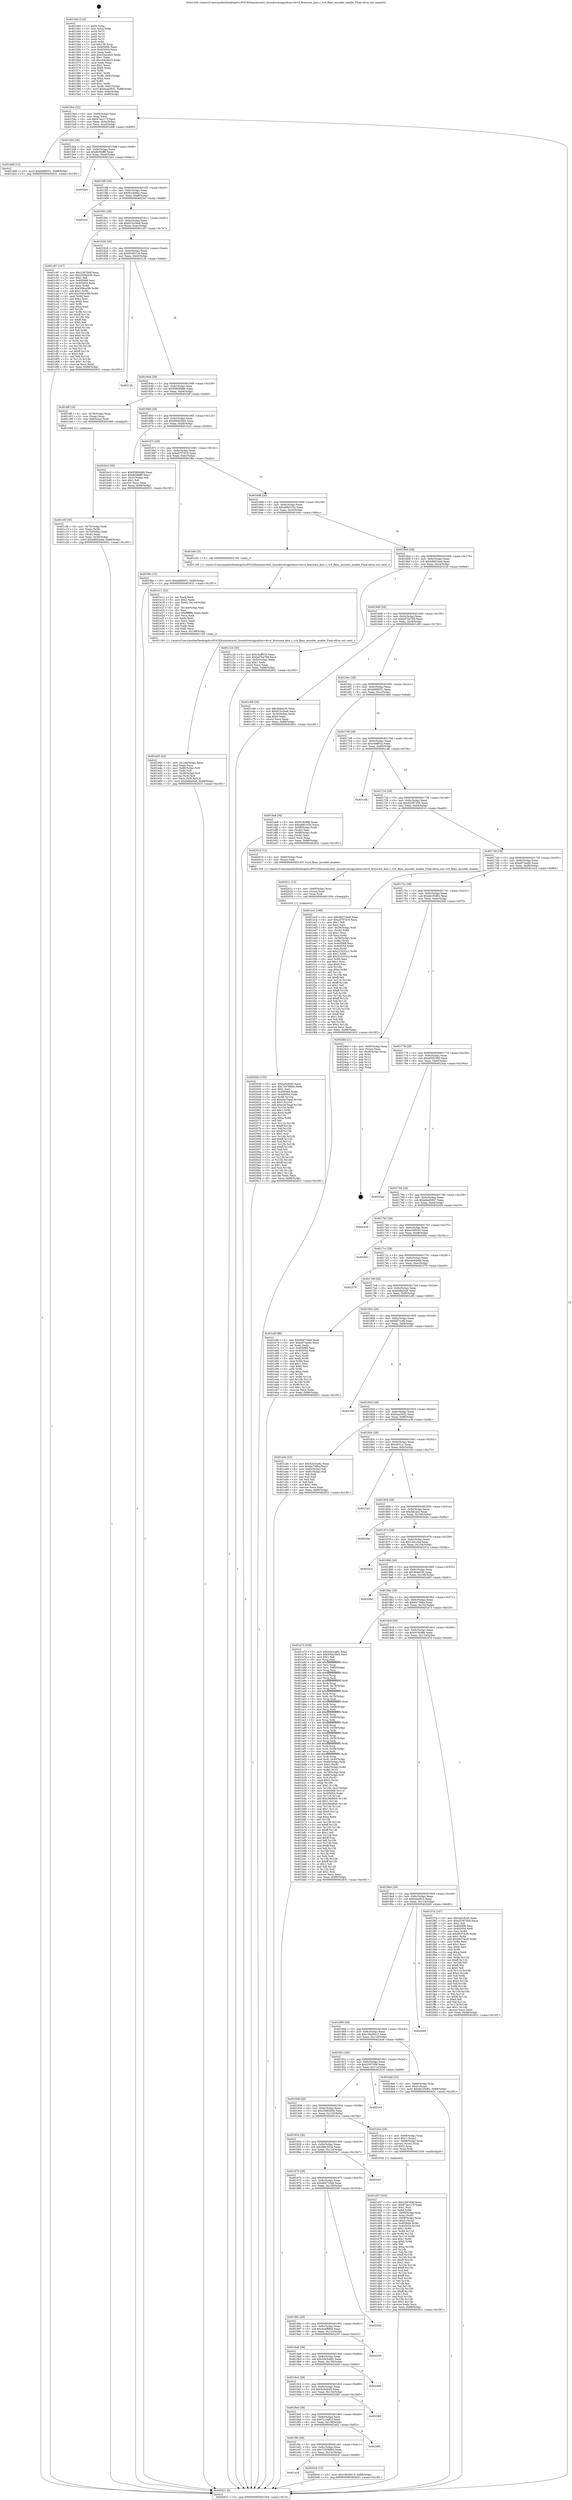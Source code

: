 digraph "0x401540" {
  label = "0x401540 (/mnt/c/Users/mathe/Desktop/tcc/POCII/binaries/extr_linuxdriversgpudrmvc4vc4_firmware_kms.c_vc4_fkms_encoder_enable_Final-ollvm.out::main(0))"
  labelloc = "t"
  node[shape=record]

  Entry [label="",width=0.3,height=0.3,shape=circle,fillcolor=black,style=filled]
  "0x4015b4" [label="{
     0x4015b4 [32]\l
     | [instrs]\l
     &nbsp;&nbsp;0x4015b4 \<+6\>: mov -0x88(%rbp),%eax\l
     &nbsp;&nbsp;0x4015ba \<+2\>: mov %eax,%ecx\l
     &nbsp;&nbsp;0x4015bc \<+6\>: sub $0x87aa117f,%ecx\l
     &nbsp;&nbsp;0x4015c2 \<+6\>: mov %eax,-0x9c(%rbp)\l
     &nbsp;&nbsp;0x4015c8 \<+6\>: mov %ecx,-0xa0(%rbp)\l
     &nbsp;&nbsp;0x4015ce \<+6\>: je 0000000000401dd9 \<main+0x899\>\l
  }"]
  "0x401dd9" [label="{
     0x401dd9 [15]\l
     | [instrs]\l
     &nbsp;&nbsp;0x401dd9 \<+10\>: movl $0xbfd9f201,-0x88(%rbp)\l
     &nbsp;&nbsp;0x401de3 \<+5\>: jmp 0000000000402631 \<main+0x10f1\>\l
  }"]
  "0x4015d4" [label="{
     0x4015d4 [28]\l
     | [instrs]\l
     &nbsp;&nbsp;0x4015d4 \<+5\>: jmp 00000000004015d9 \<main+0x99\>\l
     &nbsp;&nbsp;0x4015d9 \<+6\>: mov -0x9c(%rbp),%eax\l
     &nbsp;&nbsp;0x4015df \<+5\>: sub $0x8b5feff9,%eax\l
     &nbsp;&nbsp;0x4015e4 \<+6\>: mov %eax,-0xa4(%rbp)\l
     &nbsp;&nbsp;0x4015ea \<+6\>: je 0000000000401be1 \<main+0x6a1\>\l
  }"]
  Exit [label="",width=0.3,height=0.3,shape=circle,fillcolor=black,style=filled,peripheries=2]
  "0x401be1" [label="{
     0x401be1\l
  }", style=dashed]
  "0x4015f0" [label="{
     0x4015f0 [28]\l
     | [instrs]\l
     &nbsp;&nbsp;0x4015f0 \<+5\>: jmp 00000000004015f5 \<main+0xb5\>\l
     &nbsp;&nbsp;0x4015f5 \<+6\>: mov -0x9c(%rbp),%eax\l
     &nbsp;&nbsp;0x4015fb \<+5\>: sub $0x8cc3e6bc,%eax\l
     &nbsp;&nbsp;0x401600 \<+6\>: mov %eax,-0xa8(%rbp)\l
     &nbsp;&nbsp;0x401606 \<+6\>: je 00000000004023cf \<main+0xe8f\>\l
  }"]
  "0x401a18" [label="{
     0x401a18\l
  }", style=dashed]
  "0x4023cf" [label="{
     0x4023cf\l
  }", style=dashed]
  "0x40160c" [label="{
     0x40160c [28]\l
     | [instrs]\l
     &nbsp;&nbsp;0x40160c \<+5\>: jmp 0000000000401611 \<main+0xd1\>\l
     &nbsp;&nbsp;0x401611 \<+6\>: mov -0x9c(%rbp),%eax\l
     &nbsp;&nbsp;0x401617 \<+5\>: sub $0x915c54e6,%eax\l
     &nbsp;&nbsp;0x40161c \<+6\>: mov %eax,-0xac(%rbp)\l
     &nbsp;&nbsp;0x401622 \<+6\>: je 0000000000401c87 \<main+0x747\>\l
  }"]
  "0x4020c6" [label="{
     0x4020c6 [15]\l
     | [instrs]\l
     &nbsp;&nbsp;0x4020c6 \<+10\>: movl $0x19b28415,-0x88(%rbp)\l
     &nbsp;&nbsp;0x4020d0 \<+5\>: jmp 0000000000402631 \<main+0x10f1\>\l
  }"]
  "0x401c87" [label="{
     0x401c87 [147]\l
     | [instrs]\l
     &nbsp;&nbsp;0x401c87 \<+5\>: mov $0x23975f4f,%eax\l
     &nbsp;&nbsp;0x401c8c \<+5\>: mov $0x25992656,%ecx\l
     &nbsp;&nbsp;0x401c91 \<+2\>: mov $0x1,%dl\l
     &nbsp;&nbsp;0x401c93 \<+7\>: mov 0x405068,%esi\l
     &nbsp;&nbsp;0x401c9a \<+7\>: mov 0x405054,%edi\l
     &nbsp;&nbsp;0x401ca1 \<+3\>: mov %esi,%r8d\l
     &nbsp;&nbsp;0x401ca4 \<+7\>: sub $0x508ce3fb,%r8d\l
     &nbsp;&nbsp;0x401cab \<+4\>: sub $0x1,%r8d\l
     &nbsp;&nbsp;0x401caf \<+7\>: add $0x508ce3fb,%r8d\l
     &nbsp;&nbsp;0x401cb6 \<+4\>: imul %r8d,%esi\l
     &nbsp;&nbsp;0x401cba \<+3\>: and $0x1,%esi\l
     &nbsp;&nbsp;0x401cbd \<+3\>: cmp $0x0,%esi\l
     &nbsp;&nbsp;0x401cc0 \<+4\>: sete %r9b\l
     &nbsp;&nbsp;0x401cc4 \<+3\>: cmp $0xa,%edi\l
     &nbsp;&nbsp;0x401cc7 \<+4\>: setl %r10b\l
     &nbsp;&nbsp;0x401ccb \<+3\>: mov %r9b,%r11b\l
     &nbsp;&nbsp;0x401cce \<+4\>: xor $0xff,%r11b\l
     &nbsp;&nbsp;0x401cd2 \<+3\>: mov %r10b,%bl\l
     &nbsp;&nbsp;0x401cd5 \<+3\>: xor $0xff,%bl\l
     &nbsp;&nbsp;0x401cd8 \<+3\>: xor $0x0,%dl\l
     &nbsp;&nbsp;0x401cdb \<+3\>: mov %r11b,%r14b\l
     &nbsp;&nbsp;0x401cde \<+4\>: and $0x0,%r14b\l
     &nbsp;&nbsp;0x401ce2 \<+3\>: and %dl,%r9b\l
     &nbsp;&nbsp;0x401ce5 \<+3\>: mov %bl,%r15b\l
     &nbsp;&nbsp;0x401ce8 \<+4\>: and $0x0,%r15b\l
     &nbsp;&nbsp;0x401cec \<+3\>: and %dl,%r10b\l
     &nbsp;&nbsp;0x401cef \<+3\>: or %r9b,%r14b\l
     &nbsp;&nbsp;0x401cf2 \<+3\>: or %r10b,%r15b\l
     &nbsp;&nbsp;0x401cf5 \<+3\>: xor %r15b,%r14b\l
     &nbsp;&nbsp;0x401cf8 \<+3\>: or %bl,%r11b\l
     &nbsp;&nbsp;0x401cfb \<+4\>: xor $0xff,%r11b\l
     &nbsp;&nbsp;0x401cff \<+3\>: or $0x0,%dl\l
     &nbsp;&nbsp;0x401d02 \<+3\>: and %dl,%r11b\l
     &nbsp;&nbsp;0x401d05 \<+3\>: or %r11b,%r14b\l
     &nbsp;&nbsp;0x401d08 \<+4\>: test $0x1,%r14b\l
     &nbsp;&nbsp;0x401d0c \<+3\>: cmovne %ecx,%eax\l
     &nbsp;&nbsp;0x401d0f \<+6\>: mov %eax,-0x88(%rbp)\l
     &nbsp;&nbsp;0x401d15 \<+5\>: jmp 0000000000402631 \<main+0x10f1\>\l
  }"]
  "0x401628" [label="{
     0x401628 [28]\l
     | [instrs]\l
     &nbsp;&nbsp;0x401628 \<+5\>: jmp 000000000040162d \<main+0xed\>\l
     &nbsp;&nbsp;0x40162d \<+6\>: mov -0x9c(%rbp),%eax\l
     &nbsp;&nbsp;0x401633 \<+5\>: sub $0x933f57c6,%eax\l
     &nbsp;&nbsp;0x401638 \<+6\>: mov %eax,-0xb0(%rbp)\l
     &nbsp;&nbsp;0x40163e \<+6\>: je 000000000040212b \<main+0xbeb\>\l
  }"]
  "0x4019fc" [label="{
     0x4019fc [28]\l
     | [instrs]\l
     &nbsp;&nbsp;0x4019fc \<+5\>: jmp 0000000000401a01 \<main+0x4c1\>\l
     &nbsp;&nbsp;0x401a01 \<+6\>: mov -0x9c(%rbp),%eax\l
     &nbsp;&nbsp;0x401a07 \<+5\>: sub $0x72978664,%eax\l
     &nbsp;&nbsp;0x401a0c \<+6\>: mov %eax,-0x13c(%rbp)\l
     &nbsp;&nbsp;0x401a12 \<+6\>: je 00000000004020c6 \<main+0xb86\>\l
  }"]
  "0x40212b" [label="{
     0x40212b\l
  }", style=dashed]
  "0x401644" [label="{
     0x401644 [28]\l
     | [instrs]\l
     &nbsp;&nbsp;0x401644 \<+5\>: jmp 0000000000401649 \<main+0x109\>\l
     &nbsp;&nbsp;0x401649 \<+6\>: mov -0x9c(%rbp),%eax\l
     &nbsp;&nbsp;0x40164f \<+5\>: sub $0x95908486,%eax\l
     &nbsp;&nbsp;0x401654 \<+6\>: mov %eax,-0xb4(%rbp)\l
     &nbsp;&nbsp;0x40165a \<+6\>: je 0000000000401bff \<main+0x6bf\>\l
  }"]
  "0x402492" [label="{
     0x402492\l
  }", style=dashed]
  "0x401bff" [label="{
     0x401bff [16]\l
     | [instrs]\l
     &nbsp;&nbsp;0x401bff \<+4\>: mov -0x78(%rbp),%rax\l
     &nbsp;&nbsp;0x401c03 \<+3\>: mov (%rax),%rax\l
     &nbsp;&nbsp;0x401c06 \<+4\>: mov 0x8(%rax),%rdi\l
     &nbsp;&nbsp;0x401c0a \<+5\>: call 0000000000401060 \<atoi@plt\>\l
     | [calls]\l
     &nbsp;&nbsp;0x401060 \{1\} (unknown)\l
  }"]
  "0x401660" [label="{
     0x401660 [28]\l
     | [instrs]\l
     &nbsp;&nbsp;0x401660 \<+5\>: jmp 0000000000401665 \<main+0x125\>\l
     &nbsp;&nbsp;0x401665 \<+6\>: mov -0x9c(%rbp),%eax\l
     &nbsp;&nbsp;0x40166b \<+5\>: sub $0x95bb35e5,%eax\l
     &nbsp;&nbsp;0x401670 \<+6\>: mov %eax,-0xb8(%rbp)\l
     &nbsp;&nbsp;0x401676 \<+6\>: je 0000000000401bc3 \<main+0x683\>\l
  }"]
  "0x4019e0" [label="{
     0x4019e0 [28]\l
     | [instrs]\l
     &nbsp;&nbsp;0x4019e0 \<+5\>: jmp 00000000004019e5 \<main+0x4a5\>\l
     &nbsp;&nbsp;0x4019e5 \<+6\>: mov -0x9c(%rbp),%eax\l
     &nbsp;&nbsp;0x4019eb \<+5\>: sub $0x721ca81f,%eax\l
     &nbsp;&nbsp;0x4019f0 \<+6\>: mov %eax,-0x138(%rbp)\l
     &nbsp;&nbsp;0x4019f6 \<+6\>: je 0000000000402492 \<main+0xf52\>\l
  }"]
  "0x401bc3" [label="{
     0x401bc3 [30]\l
     | [instrs]\l
     &nbsp;&nbsp;0x401bc3 \<+5\>: mov $0x95908486,%eax\l
     &nbsp;&nbsp;0x401bc8 \<+5\>: mov $0x8b5feff9,%ecx\l
     &nbsp;&nbsp;0x401bcd \<+3\>: mov -0x31(%rbp),%dl\l
     &nbsp;&nbsp;0x401bd0 \<+3\>: test $0x1,%dl\l
     &nbsp;&nbsp;0x401bd3 \<+3\>: cmovne %ecx,%eax\l
     &nbsp;&nbsp;0x401bd6 \<+6\>: mov %eax,-0x88(%rbp)\l
     &nbsp;&nbsp;0x401bdc \<+5\>: jmp 0000000000402631 \<main+0x10f1\>\l
  }"]
  "0x40167c" [label="{
     0x40167c [28]\l
     | [instrs]\l
     &nbsp;&nbsp;0x40167c \<+5\>: jmp 0000000000401681 \<main+0x141\>\l
     &nbsp;&nbsp;0x401681 \<+6\>: mov -0x9c(%rbp),%eax\l
     &nbsp;&nbsp;0x401687 \<+5\>: sub $0xa57f7d19,%eax\l
     &nbsp;&nbsp;0x40168c \<+6\>: mov %eax,-0xbc(%rbp)\l
     &nbsp;&nbsp;0x401692 \<+6\>: je 0000000000401f6e \<main+0xa2e\>\l
  }"]
  "0x402580" [label="{
     0x402580\l
  }", style=dashed]
  "0x401f6e" [label="{
     0x401f6e [15]\l
     | [instrs]\l
     &nbsp;&nbsp;0x401f6e \<+10\>: movl $0xbfd9f201,-0x88(%rbp)\l
     &nbsp;&nbsp;0x401f78 \<+5\>: jmp 0000000000402631 \<main+0x10f1\>\l
  }"]
  "0x401698" [label="{
     0x401698 [28]\l
     | [instrs]\l
     &nbsp;&nbsp;0x401698 \<+5\>: jmp 000000000040169d \<main+0x15d\>\l
     &nbsp;&nbsp;0x40169d \<+6\>: mov -0x9c(%rbp),%eax\l
     &nbsp;&nbsp;0x4016a3 \<+5\>: sub $0xa880103c,%eax\l
     &nbsp;&nbsp;0x4016a8 \<+6\>: mov %eax,-0xc0(%rbp)\l
     &nbsp;&nbsp;0x4016ae \<+6\>: je 0000000000401e0c \<main+0x8cc\>\l
  }"]
  "0x4019c4" [label="{
     0x4019c4 [28]\l
     | [instrs]\l
     &nbsp;&nbsp;0x4019c4 \<+5\>: jmp 00000000004019c9 \<main+0x489\>\l
     &nbsp;&nbsp;0x4019c9 \<+6\>: mov -0x9c(%rbp),%eax\l
     &nbsp;&nbsp;0x4019cf \<+5\>: sub $0x5a5cfcd5,%eax\l
     &nbsp;&nbsp;0x4019d4 \<+6\>: mov %eax,-0x134(%rbp)\l
     &nbsp;&nbsp;0x4019da \<+6\>: je 0000000000402580 \<main+0x1040\>\l
  }"]
  "0x401e0c" [label="{
     0x401e0c [5]\l
     | [instrs]\l
     &nbsp;&nbsp;0x401e0c \<+5\>: call 0000000000401160 \<next_i\>\l
     | [calls]\l
     &nbsp;&nbsp;0x401160 \{1\} (/mnt/c/Users/mathe/Desktop/tcc/POCII/binaries/extr_linuxdriversgpudrmvc4vc4_firmware_kms.c_vc4_fkms_encoder_enable_Final-ollvm.out::next_i)\l
  }"]
  "0x4016b4" [label="{
     0x4016b4 [28]\l
     | [instrs]\l
     &nbsp;&nbsp;0x4016b4 \<+5\>: jmp 00000000004016b9 \<main+0x179\>\l
     &nbsp;&nbsp;0x4016b9 \<+6\>: mov -0x9c(%rbp),%eax\l
     &nbsp;&nbsp;0x4016bf \<+5\>: sub $0xb8602aed,%eax\l
     &nbsp;&nbsp;0x4016c4 \<+6\>: mov %eax,-0xc4(%rbp)\l
     &nbsp;&nbsp;0x4016ca \<+6\>: je 0000000000401c2d \<main+0x6ed\>\l
  }"]
  "0x4024d4" [label="{
     0x4024d4\l
  }", style=dashed]
  "0x401c2d" [label="{
     0x401c2d [30]\l
     | [instrs]\l
     &nbsp;&nbsp;0x401c2d \<+5\>: mov $0xc4eff91b,%eax\l
     &nbsp;&nbsp;0x401c32 \<+5\>: mov $0xbd7be788,%ecx\l
     &nbsp;&nbsp;0x401c37 \<+3\>: mov -0x30(%rbp),%edx\l
     &nbsp;&nbsp;0x401c3a \<+3\>: cmp $0x1,%edx\l
     &nbsp;&nbsp;0x401c3d \<+3\>: cmovl %ecx,%eax\l
     &nbsp;&nbsp;0x401c40 \<+6\>: mov %eax,-0x88(%rbp)\l
     &nbsp;&nbsp;0x401c46 \<+5\>: jmp 0000000000402631 \<main+0x10f1\>\l
  }"]
  "0x4016d0" [label="{
     0x4016d0 [28]\l
     | [instrs]\l
     &nbsp;&nbsp;0x4016d0 \<+5\>: jmp 00000000004016d5 \<main+0x195\>\l
     &nbsp;&nbsp;0x4016d5 \<+6\>: mov -0x9c(%rbp),%eax\l
     &nbsp;&nbsp;0x4016db \<+5\>: sub $0xbd7be788,%eax\l
     &nbsp;&nbsp;0x4016e0 \<+6\>: mov %eax,-0xc8(%rbp)\l
     &nbsp;&nbsp;0x4016e6 \<+6\>: je 0000000000401c69 \<main+0x729\>\l
  }"]
  "0x4019a8" [label="{
     0x4019a8 [28]\l
     | [instrs]\l
     &nbsp;&nbsp;0x4019a8 \<+5\>: jmp 00000000004019ad \<main+0x46d\>\l
     &nbsp;&nbsp;0x4019ad \<+6\>: mov -0x9c(%rbp),%eax\l
     &nbsp;&nbsp;0x4019b3 \<+5\>: sub $0x52b3ca82,%eax\l
     &nbsp;&nbsp;0x4019b8 \<+6\>: mov %eax,-0x130(%rbp)\l
     &nbsp;&nbsp;0x4019be \<+6\>: je 00000000004024d4 \<main+0xf94\>\l
  }"]
  "0x401c69" [label="{
     0x401c69 [30]\l
     | [instrs]\l
     &nbsp;&nbsp;0x401c69 \<+5\>: mov $0x3bde030,%eax\l
     &nbsp;&nbsp;0x401c6e \<+5\>: mov $0x915c54e6,%ecx\l
     &nbsp;&nbsp;0x401c73 \<+3\>: mov -0x30(%rbp),%edx\l
     &nbsp;&nbsp;0x401c76 \<+3\>: cmp $0x0,%edx\l
     &nbsp;&nbsp;0x401c79 \<+3\>: cmove %ecx,%eax\l
     &nbsp;&nbsp;0x401c7c \<+6\>: mov %eax,-0x88(%rbp)\l
     &nbsp;&nbsp;0x401c82 \<+5\>: jmp 0000000000402631 \<main+0x10f1\>\l
  }"]
  "0x4016ec" [label="{
     0x4016ec [28]\l
     | [instrs]\l
     &nbsp;&nbsp;0x4016ec \<+5\>: jmp 00000000004016f1 \<main+0x1b1\>\l
     &nbsp;&nbsp;0x4016f1 \<+6\>: mov -0x9c(%rbp),%eax\l
     &nbsp;&nbsp;0x4016f7 \<+5\>: sub $0xbfd9f201,%eax\l
     &nbsp;&nbsp;0x4016fc \<+6\>: mov %eax,-0xcc(%rbp)\l
     &nbsp;&nbsp;0x401702 \<+6\>: je 0000000000401de8 \<main+0x8a8\>\l
  }"]
  "0x402255" [label="{
     0x402255\l
  }", style=dashed]
  "0x401de8" [label="{
     0x401de8 [36]\l
     | [instrs]\l
     &nbsp;&nbsp;0x401de8 \<+5\>: mov $0x919c986,%eax\l
     &nbsp;&nbsp;0x401ded \<+5\>: mov $0xa880103c,%ecx\l
     &nbsp;&nbsp;0x401df2 \<+4\>: mov -0x58(%rbp),%rdx\l
     &nbsp;&nbsp;0x401df6 \<+2\>: mov (%rdx),%esi\l
     &nbsp;&nbsp;0x401df8 \<+4\>: mov -0x68(%rbp),%rdx\l
     &nbsp;&nbsp;0x401dfc \<+2\>: cmp (%rdx),%esi\l
     &nbsp;&nbsp;0x401dfe \<+3\>: cmovl %ecx,%eax\l
     &nbsp;&nbsp;0x401e01 \<+6\>: mov %eax,-0x88(%rbp)\l
     &nbsp;&nbsp;0x401e07 \<+5\>: jmp 0000000000402631 \<main+0x10f1\>\l
  }"]
  "0x401708" [label="{
     0x401708 [28]\l
     | [instrs]\l
     &nbsp;&nbsp;0x401708 \<+5\>: jmp 000000000040170d \<main+0x1cd\>\l
     &nbsp;&nbsp;0x40170d \<+6\>: mov -0x9c(%rbp),%eax\l
     &nbsp;&nbsp;0x401713 \<+5\>: sub $0xc4eff91b,%eax\l
     &nbsp;&nbsp;0x401718 \<+6\>: mov %eax,-0xd0(%rbp)\l
     &nbsp;&nbsp;0x40171e \<+6\>: je 0000000000401c4b \<main+0x70b\>\l
  }"]
  "0x40198c" [label="{
     0x40198c [28]\l
     | [instrs]\l
     &nbsp;&nbsp;0x40198c \<+5\>: jmp 0000000000401991 \<main+0x451\>\l
     &nbsp;&nbsp;0x401991 \<+6\>: mov -0x9c(%rbp),%eax\l
     &nbsp;&nbsp;0x401997 \<+5\>: sub $0x4cef89a0,%eax\l
     &nbsp;&nbsp;0x40199c \<+6\>: mov %eax,-0x12c(%rbp)\l
     &nbsp;&nbsp;0x4019a2 \<+6\>: je 0000000000402255 \<main+0xd15\>\l
  }"]
  "0x401c4b" [label="{
     0x401c4b\l
  }", style=dashed]
  "0x401724" [label="{
     0x401724 [28]\l
     | [instrs]\l
     &nbsp;&nbsp;0x401724 \<+5\>: jmp 0000000000401729 \<main+0x1e9\>\l
     &nbsp;&nbsp;0x401729 \<+6\>: mov -0x9c(%rbp),%eax\l
     &nbsp;&nbsp;0x40172f \<+5\>: sub $0xd2387300,%eax\l
     &nbsp;&nbsp;0x401734 \<+6\>: mov %eax,-0xd4(%rbp)\l
     &nbsp;&nbsp;0x40173a \<+6\>: je 0000000000402010 \<main+0xad0\>\l
  }"]
  "0x402556" [label="{
     0x402556\l
  }", style=dashed]
  "0x402010" [label="{
     0x402010 [12]\l
     | [instrs]\l
     &nbsp;&nbsp;0x402010 \<+4\>: mov -0x60(%rbp),%rax\l
     &nbsp;&nbsp;0x402014 \<+3\>: mov (%rax),%rdi\l
     &nbsp;&nbsp;0x402017 \<+5\>: call 00000000004013c0 \<vc4_fkms_encoder_enable\>\l
     | [calls]\l
     &nbsp;&nbsp;0x4013c0 \{1\} (/mnt/c/Users/mathe/Desktop/tcc/POCII/binaries/extr_linuxdriversgpudrmvc4vc4_firmware_kms.c_vc4_fkms_encoder_enable_Final-ollvm.out::vc4_fkms_encoder_enable)\l
  }"]
  "0x401740" [label="{
     0x401740 [28]\l
     | [instrs]\l
     &nbsp;&nbsp;0x401740 \<+5\>: jmp 0000000000401745 \<main+0x205\>\l
     &nbsp;&nbsp;0x401745 \<+6\>: mov -0x9c(%rbp),%eax\l
     &nbsp;&nbsp;0x40174b \<+5\>: sub $0xd974a4fc,%eax\l
     &nbsp;&nbsp;0x401750 \<+6\>: mov %eax,-0xd8(%rbp)\l
     &nbsp;&nbsp;0x401756 \<+6\>: je 0000000000401ec5 \<main+0x985\>\l
  }"]
  "0x401970" [label="{
     0x401970 [28]\l
     | [instrs]\l
     &nbsp;&nbsp;0x401970 \<+5\>: jmp 0000000000401975 \<main+0x435\>\l
     &nbsp;&nbsp;0x401975 \<+6\>: mov -0x9c(%rbp),%eax\l
     &nbsp;&nbsp;0x40197b \<+5\>: sub $0x46d718a9,%eax\l
     &nbsp;&nbsp;0x401980 \<+6\>: mov %eax,-0x128(%rbp)\l
     &nbsp;&nbsp;0x401986 \<+6\>: je 0000000000402556 \<main+0x1016\>\l
  }"]
  "0x401ec5" [label="{
     0x401ec5 [169]\l
     | [instrs]\l
     &nbsp;&nbsp;0x401ec5 \<+5\>: mov $0x46d718a9,%eax\l
     &nbsp;&nbsp;0x401eca \<+5\>: mov $0xa57f7d19,%ecx\l
     &nbsp;&nbsp;0x401ecf \<+2\>: mov $0x1,%dl\l
     &nbsp;&nbsp;0x401ed1 \<+2\>: xor %esi,%esi\l
     &nbsp;&nbsp;0x401ed3 \<+4\>: mov -0x58(%rbp),%rdi\l
     &nbsp;&nbsp;0x401ed7 \<+3\>: mov (%rdi),%r8d\l
     &nbsp;&nbsp;0x401eda \<+3\>: sub $0x1,%esi\l
     &nbsp;&nbsp;0x401edd \<+3\>: sub %esi,%r8d\l
     &nbsp;&nbsp;0x401ee0 \<+4\>: mov -0x58(%rbp),%rdi\l
     &nbsp;&nbsp;0x401ee4 \<+3\>: mov %r8d,(%rdi)\l
     &nbsp;&nbsp;0x401ee7 \<+7\>: mov 0x405068,%esi\l
     &nbsp;&nbsp;0x401eee \<+8\>: mov 0x405054,%r8d\l
     &nbsp;&nbsp;0x401ef6 \<+3\>: mov %esi,%r9d\l
     &nbsp;&nbsp;0x401ef9 \<+7\>: sub $0x223252c2,%r9d\l
     &nbsp;&nbsp;0x401f00 \<+4\>: sub $0x1,%r9d\l
     &nbsp;&nbsp;0x401f04 \<+7\>: add $0x223252c2,%r9d\l
     &nbsp;&nbsp;0x401f0b \<+4\>: imul %r9d,%esi\l
     &nbsp;&nbsp;0x401f0f \<+3\>: and $0x1,%esi\l
     &nbsp;&nbsp;0x401f12 \<+3\>: cmp $0x0,%esi\l
     &nbsp;&nbsp;0x401f15 \<+4\>: sete %r10b\l
     &nbsp;&nbsp;0x401f19 \<+4\>: cmp $0xa,%r8d\l
     &nbsp;&nbsp;0x401f1d \<+4\>: setl %r11b\l
     &nbsp;&nbsp;0x401f21 \<+3\>: mov %r10b,%bl\l
     &nbsp;&nbsp;0x401f24 \<+3\>: xor $0xff,%bl\l
     &nbsp;&nbsp;0x401f27 \<+3\>: mov %r11b,%r14b\l
     &nbsp;&nbsp;0x401f2a \<+4\>: xor $0xff,%r14b\l
     &nbsp;&nbsp;0x401f2e \<+3\>: xor $0x1,%dl\l
     &nbsp;&nbsp;0x401f31 \<+3\>: mov %bl,%r15b\l
     &nbsp;&nbsp;0x401f34 \<+4\>: and $0xff,%r15b\l
     &nbsp;&nbsp;0x401f38 \<+3\>: and %dl,%r10b\l
     &nbsp;&nbsp;0x401f3b \<+3\>: mov %r14b,%r12b\l
     &nbsp;&nbsp;0x401f3e \<+4\>: and $0xff,%r12b\l
     &nbsp;&nbsp;0x401f42 \<+3\>: and %dl,%r11b\l
     &nbsp;&nbsp;0x401f45 \<+3\>: or %r10b,%r15b\l
     &nbsp;&nbsp;0x401f48 \<+3\>: or %r11b,%r12b\l
     &nbsp;&nbsp;0x401f4b \<+3\>: xor %r12b,%r15b\l
     &nbsp;&nbsp;0x401f4e \<+3\>: or %r14b,%bl\l
     &nbsp;&nbsp;0x401f51 \<+3\>: xor $0xff,%bl\l
     &nbsp;&nbsp;0x401f54 \<+3\>: or $0x1,%dl\l
     &nbsp;&nbsp;0x401f57 \<+2\>: and %dl,%bl\l
     &nbsp;&nbsp;0x401f59 \<+3\>: or %bl,%r15b\l
     &nbsp;&nbsp;0x401f5c \<+4\>: test $0x1,%r15b\l
     &nbsp;&nbsp;0x401f60 \<+3\>: cmovne %ecx,%eax\l
     &nbsp;&nbsp;0x401f63 \<+6\>: mov %eax,-0x88(%rbp)\l
     &nbsp;&nbsp;0x401f69 \<+5\>: jmp 0000000000402631 \<main+0x10f1\>\l
  }"]
  "0x40175c" [label="{
     0x40175c [28]\l
     | [instrs]\l
     &nbsp;&nbsp;0x40175c \<+5\>: jmp 0000000000401761 \<main+0x221\>\l
     &nbsp;&nbsp;0x401761 \<+6\>: mov -0x9c(%rbp),%eax\l
     &nbsp;&nbsp;0x401767 \<+5\>: sub $0xde1f3d82,%eax\l
     &nbsp;&nbsp;0x40176c \<+6\>: mov %eax,-0xdc(%rbp)\l
     &nbsp;&nbsp;0x401772 \<+6\>: je 00000000004024bf \<main+0xf7f\>\l
  }"]
  "0x4025e7" [label="{
     0x4025e7\l
  }", style=dashed]
  "0x4024bf" [label="{
     0x4024bf [21]\l
     | [instrs]\l
     &nbsp;&nbsp;0x4024bf \<+4\>: mov -0x80(%rbp),%rax\l
     &nbsp;&nbsp;0x4024c3 \<+2\>: mov (%rax),%eax\l
     &nbsp;&nbsp;0x4024c5 \<+4\>: lea -0x28(%rbp),%rsp\l
     &nbsp;&nbsp;0x4024c9 \<+1\>: pop %rbx\l
     &nbsp;&nbsp;0x4024ca \<+2\>: pop %r12\l
     &nbsp;&nbsp;0x4024cc \<+2\>: pop %r13\l
     &nbsp;&nbsp;0x4024ce \<+2\>: pop %r14\l
     &nbsp;&nbsp;0x4024d0 \<+2\>: pop %r15\l
     &nbsp;&nbsp;0x4024d2 \<+1\>: pop %rbp\l
     &nbsp;&nbsp;0x4024d3 \<+1\>: ret\l
  }"]
  "0x401778" [label="{
     0x401778 [28]\l
     | [instrs]\l
     &nbsp;&nbsp;0x401778 \<+5\>: jmp 000000000040177d \<main+0x23d\>\l
     &nbsp;&nbsp;0x40177d \<+6\>: mov -0x9c(%rbp),%eax\l
     &nbsp;&nbsp;0x401783 \<+5\>: sub $0xe65f1596,%eax\l
     &nbsp;&nbsp;0x401788 \<+6\>: mov %eax,-0xe0(%rbp)\l
     &nbsp;&nbsp;0x40178e \<+6\>: je 00000000004025aa \<main+0x106a\>\l
  }"]
  "0x40202b" [label="{
     0x40202b [155]\l
     | [instrs]\l
     &nbsp;&nbsp;0x40202b \<+5\>: mov $0x5a5cfcd5,%ecx\l
     &nbsp;&nbsp;0x402030 \<+5\>: mov $0x72978664,%edx\l
     &nbsp;&nbsp;0x402035 \<+3\>: mov $0x1,%sil\l
     &nbsp;&nbsp;0x402038 \<+8\>: mov 0x405068,%r8d\l
     &nbsp;&nbsp;0x402040 \<+8\>: mov 0x405054,%r9d\l
     &nbsp;&nbsp;0x402048 \<+3\>: mov %r8d,%r10d\l
     &nbsp;&nbsp;0x40204b \<+7\>: sub $0xa3e7baaf,%r10d\l
     &nbsp;&nbsp;0x402052 \<+4\>: sub $0x1,%r10d\l
     &nbsp;&nbsp;0x402056 \<+7\>: add $0xa3e7baaf,%r10d\l
     &nbsp;&nbsp;0x40205d \<+4\>: imul %r10d,%r8d\l
     &nbsp;&nbsp;0x402061 \<+4\>: and $0x1,%r8d\l
     &nbsp;&nbsp;0x402065 \<+4\>: cmp $0x0,%r8d\l
     &nbsp;&nbsp;0x402069 \<+4\>: sete %r11b\l
     &nbsp;&nbsp;0x40206d \<+4\>: cmp $0xa,%r9d\l
     &nbsp;&nbsp;0x402071 \<+3\>: setl %bl\l
     &nbsp;&nbsp;0x402074 \<+3\>: mov %r11b,%r14b\l
     &nbsp;&nbsp;0x402077 \<+4\>: xor $0xff,%r14b\l
     &nbsp;&nbsp;0x40207b \<+3\>: mov %bl,%r15b\l
     &nbsp;&nbsp;0x40207e \<+4\>: xor $0xff,%r15b\l
     &nbsp;&nbsp;0x402082 \<+4\>: xor $0x1,%sil\l
     &nbsp;&nbsp;0x402086 \<+3\>: mov %r14b,%r12b\l
     &nbsp;&nbsp;0x402089 \<+4\>: and $0xff,%r12b\l
     &nbsp;&nbsp;0x40208d \<+3\>: and %sil,%r11b\l
     &nbsp;&nbsp;0x402090 \<+3\>: mov %r15b,%r13b\l
     &nbsp;&nbsp;0x402093 \<+4\>: and $0xff,%r13b\l
     &nbsp;&nbsp;0x402097 \<+3\>: and %sil,%bl\l
     &nbsp;&nbsp;0x40209a \<+3\>: or %r11b,%r12b\l
     &nbsp;&nbsp;0x40209d \<+3\>: or %bl,%r13b\l
     &nbsp;&nbsp;0x4020a0 \<+3\>: xor %r13b,%r12b\l
     &nbsp;&nbsp;0x4020a3 \<+3\>: or %r15b,%r14b\l
     &nbsp;&nbsp;0x4020a6 \<+4\>: xor $0xff,%r14b\l
     &nbsp;&nbsp;0x4020aa \<+4\>: or $0x1,%sil\l
     &nbsp;&nbsp;0x4020ae \<+3\>: and %sil,%r14b\l
     &nbsp;&nbsp;0x4020b1 \<+3\>: or %r14b,%r12b\l
     &nbsp;&nbsp;0x4020b4 \<+4\>: test $0x1,%r12b\l
     &nbsp;&nbsp;0x4020b8 \<+3\>: cmovne %edx,%ecx\l
     &nbsp;&nbsp;0x4020bb \<+6\>: mov %ecx,-0x88(%rbp)\l
     &nbsp;&nbsp;0x4020c1 \<+5\>: jmp 0000000000402631 \<main+0x10f1\>\l
  }"]
  "0x4025aa" [label="{
     0x4025aa\l
  }", style=dashed]
  "0x401794" [label="{
     0x401794 [28]\l
     | [instrs]\l
     &nbsp;&nbsp;0x401794 \<+5\>: jmp 0000000000401799 \<main+0x259\>\l
     &nbsp;&nbsp;0x401799 \<+6\>: mov -0x9c(%rbp),%eax\l
     &nbsp;&nbsp;0x40179f \<+5\>: sub $0xe6ad5847,%eax\l
     &nbsp;&nbsp;0x4017a4 \<+6\>: mov %eax,-0xe4(%rbp)\l
     &nbsp;&nbsp;0x4017aa \<+6\>: je 0000000000402459 \<main+0xf19\>\l
  }"]
  "0x40201c" [label="{
     0x40201c [15]\l
     | [instrs]\l
     &nbsp;&nbsp;0x40201c \<+4\>: mov -0x60(%rbp),%rax\l
     &nbsp;&nbsp;0x402020 \<+3\>: mov (%rax),%rax\l
     &nbsp;&nbsp;0x402023 \<+3\>: mov %rax,%rdi\l
     &nbsp;&nbsp;0x402026 \<+5\>: call 0000000000401030 \<free@plt\>\l
     | [calls]\l
     &nbsp;&nbsp;0x401030 \{1\} (unknown)\l
  }"]
  "0x402459" [label="{
     0x402459\l
  }", style=dashed]
  "0x4017b0" [label="{
     0x4017b0 [28]\l
     | [instrs]\l
     &nbsp;&nbsp;0x4017b0 \<+5\>: jmp 00000000004017b5 \<main+0x275\>\l
     &nbsp;&nbsp;0x4017b5 \<+6\>: mov -0x9c(%rbp),%eax\l
     &nbsp;&nbsp;0x4017bb \<+5\>: sub $0xec56f055,%eax\l
     &nbsp;&nbsp;0x4017c0 \<+6\>: mov %eax,-0xe8(%rbp)\l
     &nbsp;&nbsp;0x4017c6 \<+6\>: je 000000000040260c \<main+0x10cc\>\l
  }"]
  "0x401e45" [label="{
     0x401e45 [42]\l
     | [instrs]\l
     &nbsp;&nbsp;0x401e45 \<+6\>: mov -0x148(%rbp),%ecx\l
     &nbsp;&nbsp;0x401e4b \<+3\>: imul %eax,%ecx\l
     &nbsp;&nbsp;0x401e4e \<+4\>: mov -0x60(%rbp),%r8\l
     &nbsp;&nbsp;0x401e52 \<+3\>: mov (%r8),%r8\l
     &nbsp;&nbsp;0x401e55 \<+4\>: mov -0x58(%rbp),%r9\l
     &nbsp;&nbsp;0x401e59 \<+3\>: movslq (%r9),%r9\l
     &nbsp;&nbsp;0x401e5c \<+4\>: mov %ecx,(%r8,%r9,4)\l
     &nbsp;&nbsp;0x401e60 \<+10\>: movl $0xfa4ba5a9,-0x88(%rbp)\l
     &nbsp;&nbsp;0x401e6a \<+5\>: jmp 0000000000402631 \<main+0x10f1\>\l
  }"]
  "0x40260c" [label="{
     0x40260c\l
  }", style=dashed]
  "0x4017cc" [label="{
     0x4017cc [28]\l
     | [instrs]\l
     &nbsp;&nbsp;0x4017cc \<+5\>: jmp 00000000004017d1 \<main+0x291\>\l
     &nbsp;&nbsp;0x4017d1 \<+6\>: mov -0x9c(%rbp),%eax\l
     &nbsp;&nbsp;0x4017d7 \<+5\>: sub $0xede84ed6,%eax\l
     &nbsp;&nbsp;0x4017dc \<+6\>: mov %eax,-0xec(%rbp)\l
     &nbsp;&nbsp;0x4017e2 \<+6\>: je 0000000000402379 \<main+0xe39\>\l
  }"]
  "0x401e11" [label="{
     0x401e11 [52]\l
     | [instrs]\l
     &nbsp;&nbsp;0x401e11 \<+2\>: xor %ecx,%ecx\l
     &nbsp;&nbsp;0x401e13 \<+5\>: mov $0x2,%edx\l
     &nbsp;&nbsp;0x401e18 \<+6\>: mov %edx,-0x144(%rbp)\l
     &nbsp;&nbsp;0x401e1e \<+1\>: cltd\l
     &nbsp;&nbsp;0x401e1f \<+6\>: mov -0x144(%rbp),%esi\l
     &nbsp;&nbsp;0x401e25 \<+2\>: idiv %esi\l
     &nbsp;&nbsp;0x401e27 \<+6\>: imul $0xfffffffe,%edx,%edx\l
     &nbsp;&nbsp;0x401e2d \<+2\>: mov %ecx,%edi\l
     &nbsp;&nbsp;0x401e2f \<+2\>: sub %edx,%edi\l
     &nbsp;&nbsp;0x401e31 \<+2\>: mov %ecx,%edx\l
     &nbsp;&nbsp;0x401e33 \<+3\>: sub $0x1,%edx\l
     &nbsp;&nbsp;0x401e36 \<+2\>: add %edx,%edi\l
     &nbsp;&nbsp;0x401e38 \<+2\>: sub %edi,%ecx\l
     &nbsp;&nbsp;0x401e3a \<+6\>: mov %ecx,-0x148(%rbp)\l
     &nbsp;&nbsp;0x401e40 \<+5\>: call 0000000000401160 \<next_i\>\l
     | [calls]\l
     &nbsp;&nbsp;0x401160 \{1\} (/mnt/c/Users/mathe/Desktop/tcc/POCII/binaries/extr_linuxdriversgpudrmvc4vc4_firmware_kms.c_vc4_fkms_encoder_enable_Final-ollvm.out::next_i)\l
  }"]
  "0x402379" [label="{
     0x402379\l
  }", style=dashed]
  "0x4017e8" [label="{
     0x4017e8 [28]\l
     | [instrs]\l
     &nbsp;&nbsp;0x4017e8 \<+5\>: jmp 00000000004017ed \<main+0x2ad\>\l
     &nbsp;&nbsp;0x4017ed \<+6\>: mov -0x9c(%rbp),%eax\l
     &nbsp;&nbsp;0x4017f3 \<+5\>: sub $0xfa4ba5a9,%eax\l
     &nbsp;&nbsp;0x4017f8 \<+6\>: mov %eax,-0xf0(%rbp)\l
     &nbsp;&nbsp;0x4017fe \<+6\>: je 0000000000401e6f \<main+0x92f\>\l
  }"]
  "0x401d37" [label="{
     0x401d37 [162]\l
     | [instrs]\l
     &nbsp;&nbsp;0x401d37 \<+5\>: mov $0x23975f4f,%ecx\l
     &nbsp;&nbsp;0x401d3c \<+5\>: mov $0x87aa117f,%edx\l
     &nbsp;&nbsp;0x401d41 \<+3\>: mov $0x1,%sil\l
     &nbsp;&nbsp;0x401d44 \<+3\>: xor %r8d,%r8d\l
     &nbsp;&nbsp;0x401d47 \<+4\>: mov -0x60(%rbp),%rdi\l
     &nbsp;&nbsp;0x401d4b \<+3\>: mov %rax,(%rdi)\l
     &nbsp;&nbsp;0x401d4e \<+4\>: mov -0x58(%rbp),%rax\l
     &nbsp;&nbsp;0x401d52 \<+6\>: movl $0x0,(%rax)\l
     &nbsp;&nbsp;0x401d58 \<+8\>: mov 0x405068,%r9d\l
     &nbsp;&nbsp;0x401d60 \<+8\>: mov 0x405054,%r10d\l
     &nbsp;&nbsp;0x401d68 \<+4\>: sub $0x1,%r8d\l
     &nbsp;&nbsp;0x401d6c \<+3\>: mov %r9d,%r11d\l
     &nbsp;&nbsp;0x401d6f \<+3\>: add %r8d,%r11d\l
     &nbsp;&nbsp;0x401d72 \<+4\>: imul %r11d,%r9d\l
     &nbsp;&nbsp;0x401d76 \<+4\>: and $0x1,%r9d\l
     &nbsp;&nbsp;0x401d7a \<+4\>: cmp $0x0,%r9d\l
     &nbsp;&nbsp;0x401d7e \<+3\>: sete %bl\l
     &nbsp;&nbsp;0x401d81 \<+4\>: cmp $0xa,%r10d\l
     &nbsp;&nbsp;0x401d85 \<+4\>: setl %r14b\l
     &nbsp;&nbsp;0x401d89 \<+3\>: mov %bl,%r15b\l
     &nbsp;&nbsp;0x401d8c \<+4\>: xor $0xff,%r15b\l
     &nbsp;&nbsp;0x401d90 \<+3\>: mov %r14b,%r12b\l
     &nbsp;&nbsp;0x401d93 \<+4\>: xor $0xff,%r12b\l
     &nbsp;&nbsp;0x401d97 \<+4\>: xor $0x1,%sil\l
     &nbsp;&nbsp;0x401d9b \<+3\>: mov %r15b,%r13b\l
     &nbsp;&nbsp;0x401d9e \<+4\>: and $0xff,%r13b\l
     &nbsp;&nbsp;0x401da2 \<+3\>: and %sil,%bl\l
     &nbsp;&nbsp;0x401da5 \<+3\>: mov %r12b,%al\l
     &nbsp;&nbsp;0x401da8 \<+2\>: and $0xff,%al\l
     &nbsp;&nbsp;0x401daa \<+3\>: and %sil,%r14b\l
     &nbsp;&nbsp;0x401dad \<+3\>: or %bl,%r13b\l
     &nbsp;&nbsp;0x401db0 \<+3\>: or %r14b,%al\l
     &nbsp;&nbsp;0x401db3 \<+3\>: xor %al,%r13b\l
     &nbsp;&nbsp;0x401db6 \<+3\>: or %r12b,%r15b\l
     &nbsp;&nbsp;0x401db9 \<+4\>: xor $0xff,%r15b\l
     &nbsp;&nbsp;0x401dbd \<+4\>: or $0x1,%sil\l
     &nbsp;&nbsp;0x401dc1 \<+3\>: and %sil,%r15b\l
     &nbsp;&nbsp;0x401dc4 \<+3\>: or %r15b,%r13b\l
     &nbsp;&nbsp;0x401dc7 \<+4\>: test $0x1,%r13b\l
     &nbsp;&nbsp;0x401dcb \<+3\>: cmovne %edx,%ecx\l
     &nbsp;&nbsp;0x401dce \<+6\>: mov %ecx,-0x88(%rbp)\l
     &nbsp;&nbsp;0x401dd4 \<+5\>: jmp 0000000000402631 \<main+0x10f1\>\l
  }"]
  "0x401e6f" [label="{
     0x401e6f [86]\l
     | [instrs]\l
     &nbsp;&nbsp;0x401e6f \<+5\>: mov $0x46d718a9,%eax\l
     &nbsp;&nbsp;0x401e74 \<+5\>: mov $0xd974a4fc,%ecx\l
     &nbsp;&nbsp;0x401e79 \<+2\>: xor %edx,%edx\l
     &nbsp;&nbsp;0x401e7b \<+7\>: mov 0x405068,%esi\l
     &nbsp;&nbsp;0x401e82 \<+7\>: mov 0x405054,%edi\l
     &nbsp;&nbsp;0x401e89 \<+3\>: sub $0x1,%edx\l
     &nbsp;&nbsp;0x401e8c \<+3\>: mov %esi,%r8d\l
     &nbsp;&nbsp;0x401e8f \<+3\>: add %edx,%r8d\l
     &nbsp;&nbsp;0x401e92 \<+4\>: imul %r8d,%esi\l
     &nbsp;&nbsp;0x401e96 \<+3\>: and $0x1,%esi\l
     &nbsp;&nbsp;0x401e99 \<+3\>: cmp $0x0,%esi\l
     &nbsp;&nbsp;0x401e9c \<+4\>: sete %r9b\l
     &nbsp;&nbsp;0x401ea0 \<+3\>: cmp $0xa,%edi\l
     &nbsp;&nbsp;0x401ea3 \<+4\>: setl %r10b\l
     &nbsp;&nbsp;0x401ea7 \<+3\>: mov %r9b,%r11b\l
     &nbsp;&nbsp;0x401eaa \<+3\>: and %r10b,%r11b\l
     &nbsp;&nbsp;0x401ead \<+3\>: xor %r10b,%r9b\l
     &nbsp;&nbsp;0x401eb0 \<+3\>: or %r9b,%r11b\l
     &nbsp;&nbsp;0x401eb3 \<+4\>: test $0x1,%r11b\l
     &nbsp;&nbsp;0x401eb7 \<+3\>: cmovne %ecx,%eax\l
     &nbsp;&nbsp;0x401eba \<+6\>: mov %eax,-0x88(%rbp)\l
     &nbsp;&nbsp;0x401ec0 \<+5\>: jmp 0000000000402631 \<main+0x10f1\>\l
  }"]
  "0x401804" [label="{
     0x401804 [28]\l
     | [instrs]\l
     &nbsp;&nbsp;0x401804 \<+5\>: jmp 0000000000401809 \<main+0x2c9\>\l
     &nbsp;&nbsp;0x401809 \<+6\>: mov -0x9c(%rbp),%eax\l
     &nbsp;&nbsp;0x40180f \<+5\>: sub $0xfaf7cc4b,%eax\l
     &nbsp;&nbsp;0x401814 \<+6\>: mov %eax,-0xf4(%rbp)\l
     &nbsp;&nbsp;0x40181a \<+6\>: je 0000000000402300 \<main+0xdc0\>\l
  }"]
  "0x401954" [label="{
     0x401954 [28]\l
     | [instrs]\l
     &nbsp;&nbsp;0x401954 \<+5\>: jmp 0000000000401959 \<main+0x419\>\l
     &nbsp;&nbsp;0x401959 \<+6\>: mov -0x9c(%rbp),%eax\l
     &nbsp;&nbsp;0x40195f \<+5\>: sub $0x288c503e,%eax\l
     &nbsp;&nbsp;0x401964 \<+6\>: mov %eax,-0x124(%rbp)\l
     &nbsp;&nbsp;0x40196a \<+6\>: je 00000000004025e7 \<main+0x10a7\>\l
  }"]
  "0x402300" [label="{
     0x402300\l
  }", style=dashed]
  "0x401820" [label="{
     0x401820 [28]\l
     | [instrs]\l
     &nbsp;&nbsp;0x401820 \<+5\>: jmp 0000000000401825 \<main+0x2e5\>\l
     &nbsp;&nbsp;0x401825 \<+6\>: mov -0x9c(%rbp),%eax\l
     &nbsp;&nbsp;0x40182b \<+5\>: sub $0xfcaa3932,%eax\l
     &nbsp;&nbsp;0x401830 \<+6\>: mov %eax,-0xf8(%rbp)\l
     &nbsp;&nbsp;0x401836 \<+6\>: je 0000000000401a3e \<main+0x4fe\>\l
  }"]
  "0x401d1a" [label="{
     0x401d1a [29]\l
     | [instrs]\l
     &nbsp;&nbsp;0x401d1a \<+4\>: mov -0x68(%rbp),%rax\l
     &nbsp;&nbsp;0x401d1e \<+6\>: movl $0x1,(%rax)\l
     &nbsp;&nbsp;0x401d24 \<+4\>: mov -0x68(%rbp),%rax\l
     &nbsp;&nbsp;0x401d28 \<+3\>: movslq (%rax),%rax\l
     &nbsp;&nbsp;0x401d2b \<+4\>: shl $0x2,%rax\l
     &nbsp;&nbsp;0x401d2f \<+3\>: mov %rax,%rdi\l
     &nbsp;&nbsp;0x401d32 \<+5\>: call 0000000000401050 \<malloc@plt\>\l
     | [calls]\l
     &nbsp;&nbsp;0x401050 \{1\} (unknown)\l
  }"]
  "0x401a3e" [label="{
     0x401a3e [53]\l
     | [instrs]\l
     &nbsp;&nbsp;0x401a3e \<+5\>: mov $0x52b3ca82,%eax\l
     &nbsp;&nbsp;0x401a43 \<+5\>: mov $0x6e739ba,%ecx\l
     &nbsp;&nbsp;0x401a48 \<+6\>: mov -0x82(%rbp),%dl\l
     &nbsp;&nbsp;0x401a4e \<+7\>: mov -0x81(%rbp),%sil\l
     &nbsp;&nbsp;0x401a55 \<+3\>: mov %dl,%dil\l
     &nbsp;&nbsp;0x401a58 \<+3\>: and %sil,%dil\l
     &nbsp;&nbsp;0x401a5b \<+3\>: xor %sil,%dl\l
     &nbsp;&nbsp;0x401a5e \<+3\>: or %dl,%dil\l
     &nbsp;&nbsp;0x401a61 \<+4\>: test $0x1,%dil\l
     &nbsp;&nbsp;0x401a65 \<+3\>: cmovne %ecx,%eax\l
     &nbsp;&nbsp;0x401a68 \<+6\>: mov %eax,-0x88(%rbp)\l
     &nbsp;&nbsp;0x401a6e \<+5\>: jmp 0000000000402631 \<main+0x10f1\>\l
  }"]
  "0x40183c" [label="{
     0x40183c [28]\l
     | [instrs]\l
     &nbsp;&nbsp;0x40183c \<+5\>: jmp 0000000000401841 \<main+0x301\>\l
     &nbsp;&nbsp;0x401841 \<+6\>: mov -0x9c(%rbp),%eax\l
     &nbsp;&nbsp;0x401847 \<+5\>: sub $0xc831cc,%eax\l
     &nbsp;&nbsp;0x40184c \<+6\>: mov %eax,-0xfc(%rbp)\l
     &nbsp;&nbsp;0x401852 \<+6\>: je 00000000004021b3 \<main+0xc73\>\l
  }"]
  "0x402631" [label="{
     0x402631 [5]\l
     | [instrs]\l
     &nbsp;&nbsp;0x402631 \<+5\>: jmp 00000000004015b4 \<main+0x74\>\l
  }"]
  "0x401540" [label="{
     0x401540 [116]\l
     | [instrs]\l
     &nbsp;&nbsp;0x401540 \<+1\>: push %rbp\l
     &nbsp;&nbsp;0x401541 \<+3\>: mov %rsp,%rbp\l
     &nbsp;&nbsp;0x401544 \<+2\>: push %r15\l
     &nbsp;&nbsp;0x401546 \<+2\>: push %r14\l
     &nbsp;&nbsp;0x401548 \<+2\>: push %r13\l
     &nbsp;&nbsp;0x40154a \<+2\>: push %r12\l
     &nbsp;&nbsp;0x40154c \<+1\>: push %rbx\l
     &nbsp;&nbsp;0x40154d \<+7\>: sub $0x138,%rsp\l
     &nbsp;&nbsp;0x401554 \<+7\>: mov 0x405068,%eax\l
     &nbsp;&nbsp;0x40155b \<+7\>: mov 0x405054,%ecx\l
     &nbsp;&nbsp;0x401562 \<+2\>: mov %eax,%edx\l
     &nbsp;&nbsp;0x401564 \<+6\>: add $0xc042dec5,%edx\l
     &nbsp;&nbsp;0x40156a \<+3\>: sub $0x1,%edx\l
     &nbsp;&nbsp;0x40156d \<+6\>: sub $0xc042dec5,%edx\l
     &nbsp;&nbsp;0x401573 \<+3\>: imul %edx,%eax\l
     &nbsp;&nbsp;0x401576 \<+3\>: and $0x1,%eax\l
     &nbsp;&nbsp;0x401579 \<+3\>: cmp $0x0,%eax\l
     &nbsp;&nbsp;0x40157c \<+4\>: sete %r8b\l
     &nbsp;&nbsp;0x401580 \<+4\>: and $0x1,%r8b\l
     &nbsp;&nbsp;0x401584 \<+7\>: mov %r8b,-0x82(%rbp)\l
     &nbsp;&nbsp;0x40158b \<+3\>: cmp $0xa,%ecx\l
     &nbsp;&nbsp;0x40158e \<+4\>: setl %r8b\l
     &nbsp;&nbsp;0x401592 \<+4\>: and $0x1,%r8b\l
     &nbsp;&nbsp;0x401596 \<+7\>: mov %r8b,-0x81(%rbp)\l
     &nbsp;&nbsp;0x40159d \<+10\>: movl $0xfcaa3932,-0x88(%rbp)\l
     &nbsp;&nbsp;0x4015a7 \<+6\>: mov %edi,-0x8c(%rbp)\l
     &nbsp;&nbsp;0x4015ad \<+7\>: mov %rsi,-0x98(%rbp)\l
  }"]
  "0x401938" [label="{
     0x401938 [28]\l
     | [instrs]\l
     &nbsp;&nbsp;0x401938 \<+5\>: jmp 000000000040193d \<main+0x3fd\>\l
     &nbsp;&nbsp;0x40193d \<+6\>: mov -0x9c(%rbp),%eax\l
     &nbsp;&nbsp;0x401943 \<+5\>: sub $0x25992656,%eax\l
     &nbsp;&nbsp;0x401948 \<+6\>: mov %eax,-0x120(%rbp)\l
     &nbsp;&nbsp;0x40194e \<+6\>: je 0000000000401d1a \<main+0x7da\>\l
  }"]
  "0x4021b3" [label="{
     0x4021b3\l
  }", style=dashed]
  "0x401858" [label="{
     0x401858 [28]\l
     | [instrs]\l
     &nbsp;&nbsp;0x401858 \<+5\>: jmp 000000000040185d \<main+0x31d\>\l
     &nbsp;&nbsp;0x40185d \<+6\>: mov -0x9c(%rbp),%eax\l
     &nbsp;&nbsp;0x401863 \<+5\>: sub $0xdd2ae2,%eax\l
     &nbsp;&nbsp;0x401868 \<+6\>: mov %eax,-0x100(%rbp)\l
     &nbsp;&nbsp;0x40186e \<+6\>: je 000000000040244a \<main+0xf0a\>\l
  }"]
  "0x402519" [label="{
     0x402519\l
  }", style=dashed]
  "0x40244a" [label="{
     0x40244a\l
  }", style=dashed]
  "0x401874" [label="{
     0x401874 [28]\l
     | [instrs]\l
     &nbsp;&nbsp;0x401874 \<+5\>: jmp 0000000000401879 \<main+0x339\>\l
     &nbsp;&nbsp;0x401879 \<+6\>: mov -0x9c(%rbp),%eax\l
     &nbsp;&nbsp;0x40187f \<+5\>: sub $0x1441cba,%eax\l
     &nbsp;&nbsp;0x401884 \<+6\>: mov %eax,-0x104(%rbp)\l
     &nbsp;&nbsp;0x40188a \<+6\>: je 000000000040231e \<main+0xdde\>\l
  }"]
  "0x40191c" [label="{
     0x40191c [28]\l
     | [instrs]\l
     &nbsp;&nbsp;0x40191c \<+5\>: jmp 0000000000401921 \<main+0x3e1\>\l
     &nbsp;&nbsp;0x401921 \<+6\>: mov -0x9c(%rbp),%eax\l
     &nbsp;&nbsp;0x401927 \<+5\>: sub $0x23975f4f,%eax\l
     &nbsp;&nbsp;0x40192c \<+6\>: mov %eax,-0x11c(%rbp)\l
     &nbsp;&nbsp;0x401932 \<+6\>: je 0000000000402519 \<main+0xfd9\>\l
  }"]
  "0x40231e" [label="{
     0x40231e\l
  }", style=dashed]
  "0x401890" [label="{
     0x401890 [28]\l
     | [instrs]\l
     &nbsp;&nbsp;0x401890 \<+5\>: jmp 0000000000401895 \<main+0x355\>\l
     &nbsp;&nbsp;0x401895 \<+6\>: mov -0x9c(%rbp),%eax\l
     &nbsp;&nbsp;0x40189b \<+5\>: sub $0x3bde030,%eax\l
     &nbsp;&nbsp;0x4018a0 \<+6\>: mov %eax,-0x108(%rbp)\l
     &nbsp;&nbsp;0x4018a6 \<+6\>: je 0000000000402483 \<main+0xf43\>\l
  }"]
  "0x4024a6" [label="{
     0x4024a6 [25]\l
     | [instrs]\l
     &nbsp;&nbsp;0x4024a6 \<+4\>: mov -0x80(%rbp),%rax\l
     &nbsp;&nbsp;0x4024aa \<+6\>: movl $0x0,(%rax)\l
     &nbsp;&nbsp;0x4024b0 \<+10\>: movl $0xde1f3d82,-0x88(%rbp)\l
     &nbsp;&nbsp;0x4024ba \<+5\>: jmp 0000000000402631 \<main+0x10f1\>\l
  }"]
  "0x402483" [label="{
     0x402483\l
  }", style=dashed]
  "0x4018ac" [label="{
     0x4018ac [28]\l
     | [instrs]\l
     &nbsp;&nbsp;0x4018ac \<+5\>: jmp 00000000004018b1 \<main+0x371\>\l
     &nbsp;&nbsp;0x4018b1 \<+6\>: mov -0x9c(%rbp),%eax\l
     &nbsp;&nbsp;0x4018b7 \<+5\>: sub $0x6e739ba,%eax\l
     &nbsp;&nbsp;0x4018bc \<+6\>: mov %eax,-0x10c(%rbp)\l
     &nbsp;&nbsp;0x4018c2 \<+6\>: je 0000000000401a73 \<main+0x533\>\l
  }"]
  "0x401900" [label="{
     0x401900 [28]\l
     | [instrs]\l
     &nbsp;&nbsp;0x401900 \<+5\>: jmp 0000000000401905 \<main+0x3c5\>\l
     &nbsp;&nbsp;0x401905 \<+6\>: mov -0x9c(%rbp),%eax\l
     &nbsp;&nbsp;0x40190b \<+5\>: sub $0x19b28415,%eax\l
     &nbsp;&nbsp;0x401910 \<+6\>: mov %eax,-0x118(%rbp)\l
     &nbsp;&nbsp;0x401916 \<+6\>: je 00000000004024a6 \<main+0xf66\>\l
  }"]
  "0x401a73" [label="{
     0x401a73 [336]\l
     | [instrs]\l
     &nbsp;&nbsp;0x401a73 \<+5\>: mov $0x52b3ca82,%eax\l
     &nbsp;&nbsp;0x401a78 \<+5\>: mov $0x95bb35e5,%ecx\l
     &nbsp;&nbsp;0x401a7d \<+2\>: mov $0x1,%dl\l
     &nbsp;&nbsp;0x401a7f \<+3\>: mov %rsp,%rsi\l
     &nbsp;&nbsp;0x401a82 \<+4\>: add $0xfffffffffffffff0,%rsi\l
     &nbsp;&nbsp;0x401a86 \<+3\>: mov %rsi,%rsp\l
     &nbsp;&nbsp;0x401a89 \<+4\>: mov %rsi,-0x80(%rbp)\l
     &nbsp;&nbsp;0x401a8d \<+3\>: mov %rsp,%rsi\l
     &nbsp;&nbsp;0x401a90 \<+4\>: add $0xfffffffffffffff0,%rsi\l
     &nbsp;&nbsp;0x401a94 \<+3\>: mov %rsi,%rsp\l
     &nbsp;&nbsp;0x401a97 \<+3\>: mov %rsp,%rdi\l
     &nbsp;&nbsp;0x401a9a \<+4\>: add $0xfffffffffffffff0,%rdi\l
     &nbsp;&nbsp;0x401a9e \<+3\>: mov %rdi,%rsp\l
     &nbsp;&nbsp;0x401aa1 \<+4\>: mov %rdi,-0x78(%rbp)\l
     &nbsp;&nbsp;0x401aa5 \<+3\>: mov %rsp,%rdi\l
     &nbsp;&nbsp;0x401aa8 \<+4\>: add $0xfffffffffffffff0,%rdi\l
     &nbsp;&nbsp;0x401aac \<+3\>: mov %rdi,%rsp\l
     &nbsp;&nbsp;0x401aaf \<+4\>: mov %rdi,-0x70(%rbp)\l
     &nbsp;&nbsp;0x401ab3 \<+3\>: mov %rsp,%rdi\l
     &nbsp;&nbsp;0x401ab6 \<+4\>: add $0xfffffffffffffff0,%rdi\l
     &nbsp;&nbsp;0x401aba \<+3\>: mov %rdi,%rsp\l
     &nbsp;&nbsp;0x401abd \<+4\>: mov %rdi,-0x68(%rbp)\l
     &nbsp;&nbsp;0x401ac1 \<+3\>: mov %rsp,%rdi\l
     &nbsp;&nbsp;0x401ac4 \<+4\>: add $0xfffffffffffffff0,%rdi\l
     &nbsp;&nbsp;0x401ac8 \<+3\>: mov %rdi,%rsp\l
     &nbsp;&nbsp;0x401acb \<+4\>: mov %rdi,-0x60(%rbp)\l
     &nbsp;&nbsp;0x401acf \<+3\>: mov %rsp,%rdi\l
     &nbsp;&nbsp;0x401ad2 \<+4\>: add $0xfffffffffffffff0,%rdi\l
     &nbsp;&nbsp;0x401ad6 \<+3\>: mov %rdi,%rsp\l
     &nbsp;&nbsp;0x401ad9 \<+4\>: mov %rdi,-0x58(%rbp)\l
     &nbsp;&nbsp;0x401add \<+3\>: mov %rsp,%rdi\l
     &nbsp;&nbsp;0x401ae0 \<+4\>: add $0xfffffffffffffff0,%rdi\l
     &nbsp;&nbsp;0x401ae4 \<+3\>: mov %rdi,%rsp\l
     &nbsp;&nbsp;0x401ae7 \<+4\>: mov %rdi,-0x50(%rbp)\l
     &nbsp;&nbsp;0x401aeb \<+3\>: mov %rsp,%rdi\l
     &nbsp;&nbsp;0x401aee \<+4\>: add $0xfffffffffffffff0,%rdi\l
     &nbsp;&nbsp;0x401af2 \<+3\>: mov %rdi,%rsp\l
     &nbsp;&nbsp;0x401af5 \<+4\>: mov %rdi,-0x48(%rbp)\l
     &nbsp;&nbsp;0x401af9 \<+3\>: mov %rsp,%rdi\l
     &nbsp;&nbsp;0x401afc \<+4\>: add $0xfffffffffffffff0,%rdi\l
     &nbsp;&nbsp;0x401b00 \<+3\>: mov %rdi,%rsp\l
     &nbsp;&nbsp;0x401b03 \<+4\>: mov %rdi,-0x40(%rbp)\l
     &nbsp;&nbsp;0x401b07 \<+4\>: mov -0x80(%rbp),%rdi\l
     &nbsp;&nbsp;0x401b0b \<+6\>: movl $0x0,(%rdi)\l
     &nbsp;&nbsp;0x401b11 \<+7\>: mov -0x8c(%rbp),%r8d\l
     &nbsp;&nbsp;0x401b18 \<+3\>: mov %r8d,(%rsi)\l
     &nbsp;&nbsp;0x401b1b \<+4\>: mov -0x78(%rbp),%rdi\l
     &nbsp;&nbsp;0x401b1f \<+7\>: mov -0x98(%rbp),%r9\l
     &nbsp;&nbsp;0x401b26 \<+3\>: mov %r9,(%rdi)\l
     &nbsp;&nbsp;0x401b29 \<+3\>: cmpl $0x2,(%rsi)\l
     &nbsp;&nbsp;0x401b2c \<+4\>: setne %r10b\l
     &nbsp;&nbsp;0x401b30 \<+4\>: and $0x1,%r10b\l
     &nbsp;&nbsp;0x401b34 \<+4\>: mov %r10b,-0x31(%rbp)\l
     &nbsp;&nbsp;0x401b38 \<+8\>: mov 0x405068,%r11d\l
     &nbsp;&nbsp;0x401b40 \<+7\>: mov 0x405054,%ebx\l
     &nbsp;&nbsp;0x401b47 \<+3\>: mov %r11d,%r14d\l
     &nbsp;&nbsp;0x401b4a \<+7\>: add $0xcfdefeb5,%r14d\l
     &nbsp;&nbsp;0x401b51 \<+4\>: sub $0x1,%r14d\l
     &nbsp;&nbsp;0x401b55 \<+7\>: sub $0xcfdefeb5,%r14d\l
     &nbsp;&nbsp;0x401b5c \<+4\>: imul %r14d,%r11d\l
     &nbsp;&nbsp;0x401b60 \<+4\>: and $0x1,%r11d\l
     &nbsp;&nbsp;0x401b64 \<+4\>: cmp $0x0,%r11d\l
     &nbsp;&nbsp;0x401b68 \<+4\>: sete %r10b\l
     &nbsp;&nbsp;0x401b6c \<+3\>: cmp $0xa,%ebx\l
     &nbsp;&nbsp;0x401b6f \<+4\>: setl %r15b\l
     &nbsp;&nbsp;0x401b73 \<+3\>: mov %r10b,%r12b\l
     &nbsp;&nbsp;0x401b76 \<+4\>: xor $0xff,%r12b\l
     &nbsp;&nbsp;0x401b7a \<+3\>: mov %r15b,%r13b\l
     &nbsp;&nbsp;0x401b7d \<+4\>: xor $0xff,%r13b\l
     &nbsp;&nbsp;0x401b81 \<+3\>: xor $0x1,%dl\l
     &nbsp;&nbsp;0x401b84 \<+3\>: mov %r12b,%sil\l
     &nbsp;&nbsp;0x401b87 \<+4\>: and $0xff,%sil\l
     &nbsp;&nbsp;0x401b8b \<+3\>: and %dl,%r10b\l
     &nbsp;&nbsp;0x401b8e \<+3\>: mov %r13b,%dil\l
     &nbsp;&nbsp;0x401b91 \<+4\>: and $0xff,%dil\l
     &nbsp;&nbsp;0x401b95 \<+3\>: and %dl,%r15b\l
     &nbsp;&nbsp;0x401b98 \<+3\>: or %r10b,%sil\l
     &nbsp;&nbsp;0x401b9b \<+3\>: or %r15b,%dil\l
     &nbsp;&nbsp;0x401b9e \<+3\>: xor %dil,%sil\l
     &nbsp;&nbsp;0x401ba1 \<+3\>: or %r13b,%r12b\l
     &nbsp;&nbsp;0x401ba4 \<+4\>: xor $0xff,%r12b\l
     &nbsp;&nbsp;0x401ba8 \<+3\>: or $0x1,%dl\l
     &nbsp;&nbsp;0x401bab \<+3\>: and %dl,%r12b\l
     &nbsp;&nbsp;0x401bae \<+3\>: or %r12b,%sil\l
     &nbsp;&nbsp;0x401bb1 \<+4\>: test $0x1,%sil\l
     &nbsp;&nbsp;0x401bb5 \<+3\>: cmovne %ecx,%eax\l
     &nbsp;&nbsp;0x401bb8 \<+6\>: mov %eax,-0x88(%rbp)\l
     &nbsp;&nbsp;0x401bbe \<+5\>: jmp 0000000000402631 \<main+0x10f1\>\l
  }"]
  "0x4018c8" [label="{
     0x4018c8 [28]\l
     | [instrs]\l
     &nbsp;&nbsp;0x4018c8 \<+5\>: jmp 00000000004018cd \<main+0x38d\>\l
     &nbsp;&nbsp;0x4018cd \<+6\>: mov -0x9c(%rbp),%eax\l
     &nbsp;&nbsp;0x4018d3 \<+5\>: sub $0x919c986,%eax\l
     &nbsp;&nbsp;0x4018d8 \<+6\>: mov %eax,-0x110(%rbp)\l
     &nbsp;&nbsp;0x4018de \<+6\>: je 0000000000401f7d \<main+0xa3d\>\l
  }"]
  "0x4020d5" [label="{
     0x4020d5\l
  }", style=dashed]
  "0x401c0f" [label="{
     0x401c0f [30]\l
     | [instrs]\l
     &nbsp;&nbsp;0x401c0f \<+4\>: mov -0x70(%rbp),%rdi\l
     &nbsp;&nbsp;0x401c13 \<+2\>: mov %eax,(%rdi)\l
     &nbsp;&nbsp;0x401c15 \<+4\>: mov -0x70(%rbp),%rdi\l
     &nbsp;&nbsp;0x401c19 \<+2\>: mov (%rdi),%eax\l
     &nbsp;&nbsp;0x401c1b \<+3\>: mov %eax,-0x30(%rbp)\l
     &nbsp;&nbsp;0x401c1e \<+10\>: movl $0xb8602aed,-0x88(%rbp)\l
     &nbsp;&nbsp;0x401c28 \<+5\>: jmp 0000000000402631 \<main+0x10f1\>\l
  }"]
  "0x4018e4" [label="{
     0x4018e4 [28]\l
     | [instrs]\l
     &nbsp;&nbsp;0x4018e4 \<+5\>: jmp 00000000004018e9 \<main+0x3a9\>\l
     &nbsp;&nbsp;0x4018e9 \<+6\>: mov -0x9c(%rbp),%eax\l
     &nbsp;&nbsp;0x4018ef \<+5\>: sub $0xb4e4910,%eax\l
     &nbsp;&nbsp;0x4018f4 \<+6\>: mov %eax,-0x114(%rbp)\l
     &nbsp;&nbsp;0x4018fa \<+6\>: je 00000000004020d5 \<main+0xb95\>\l
  }"]
  "0x401f7d" [label="{
     0x401f7d [147]\l
     | [instrs]\l
     &nbsp;&nbsp;0x401f7d \<+5\>: mov $0x5a5cfcd5,%eax\l
     &nbsp;&nbsp;0x401f82 \<+5\>: mov $0xd2387300,%ecx\l
     &nbsp;&nbsp;0x401f87 \<+2\>: mov $0x1,%dl\l
     &nbsp;&nbsp;0x401f89 \<+7\>: mov 0x405068,%esi\l
     &nbsp;&nbsp;0x401f90 \<+7\>: mov 0x405054,%edi\l
     &nbsp;&nbsp;0x401f97 \<+3\>: mov %esi,%r8d\l
     &nbsp;&nbsp;0x401f9a \<+7\>: sub $0x9937dcf0,%r8d\l
     &nbsp;&nbsp;0x401fa1 \<+4\>: sub $0x1,%r8d\l
     &nbsp;&nbsp;0x401fa5 \<+7\>: add $0x9937dcf0,%r8d\l
     &nbsp;&nbsp;0x401fac \<+4\>: imul %r8d,%esi\l
     &nbsp;&nbsp;0x401fb0 \<+3\>: and $0x1,%esi\l
     &nbsp;&nbsp;0x401fb3 \<+3\>: cmp $0x0,%esi\l
     &nbsp;&nbsp;0x401fb6 \<+4\>: sete %r9b\l
     &nbsp;&nbsp;0x401fba \<+3\>: cmp $0xa,%edi\l
     &nbsp;&nbsp;0x401fbd \<+4\>: setl %r10b\l
     &nbsp;&nbsp;0x401fc1 \<+3\>: mov %r9b,%r11b\l
     &nbsp;&nbsp;0x401fc4 \<+4\>: xor $0xff,%r11b\l
     &nbsp;&nbsp;0x401fc8 \<+3\>: mov %r10b,%bl\l
     &nbsp;&nbsp;0x401fcb \<+3\>: xor $0xff,%bl\l
     &nbsp;&nbsp;0x401fce \<+3\>: xor $0x0,%dl\l
     &nbsp;&nbsp;0x401fd1 \<+3\>: mov %r11b,%r14b\l
     &nbsp;&nbsp;0x401fd4 \<+4\>: and $0x0,%r14b\l
     &nbsp;&nbsp;0x401fd8 \<+3\>: and %dl,%r9b\l
     &nbsp;&nbsp;0x401fdb \<+3\>: mov %bl,%r15b\l
     &nbsp;&nbsp;0x401fde \<+4\>: and $0x0,%r15b\l
     &nbsp;&nbsp;0x401fe2 \<+3\>: and %dl,%r10b\l
     &nbsp;&nbsp;0x401fe5 \<+3\>: or %r9b,%r14b\l
     &nbsp;&nbsp;0x401fe8 \<+3\>: or %r10b,%r15b\l
     &nbsp;&nbsp;0x401feb \<+3\>: xor %r15b,%r14b\l
     &nbsp;&nbsp;0x401fee \<+3\>: or %bl,%r11b\l
     &nbsp;&nbsp;0x401ff1 \<+4\>: xor $0xff,%r11b\l
     &nbsp;&nbsp;0x401ff5 \<+3\>: or $0x0,%dl\l
     &nbsp;&nbsp;0x401ff8 \<+3\>: and %dl,%r11b\l
     &nbsp;&nbsp;0x401ffb \<+3\>: or %r11b,%r14b\l
     &nbsp;&nbsp;0x401ffe \<+4\>: test $0x1,%r14b\l
     &nbsp;&nbsp;0x402002 \<+3\>: cmovne %ecx,%eax\l
     &nbsp;&nbsp;0x402005 \<+6\>: mov %eax,-0x88(%rbp)\l
     &nbsp;&nbsp;0x40200b \<+5\>: jmp 0000000000402631 \<main+0x10f1\>\l
  }"]
  Entry -> "0x401540" [label=" 1"]
  "0x4015b4" -> "0x401dd9" [label=" 1"]
  "0x4015b4" -> "0x4015d4" [label=" 19"]
  "0x4024bf" -> Exit [label=" 1"]
  "0x4015d4" -> "0x401be1" [label=" 0"]
  "0x4015d4" -> "0x4015f0" [label=" 19"]
  "0x4024a6" -> "0x402631" [label=" 1"]
  "0x4015f0" -> "0x4023cf" [label=" 0"]
  "0x4015f0" -> "0x40160c" [label=" 19"]
  "0x4020c6" -> "0x402631" [label=" 1"]
  "0x40160c" -> "0x401c87" [label=" 1"]
  "0x40160c" -> "0x401628" [label=" 18"]
  "0x4019fc" -> "0x401a18" [label=" 0"]
  "0x401628" -> "0x40212b" [label=" 0"]
  "0x401628" -> "0x401644" [label=" 18"]
  "0x4019fc" -> "0x4020c6" [label=" 1"]
  "0x401644" -> "0x401bff" [label=" 1"]
  "0x401644" -> "0x401660" [label=" 17"]
  "0x4019e0" -> "0x4019fc" [label=" 1"]
  "0x401660" -> "0x401bc3" [label=" 1"]
  "0x401660" -> "0x40167c" [label=" 16"]
  "0x4019e0" -> "0x402492" [label=" 0"]
  "0x40167c" -> "0x401f6e" [label=" 1"]
  "0x40167c" -> "0x401698" [label=" 15"]
  "0x4019c4" -> "0x4019e0" [label=" 1"]
  "0x401698" -> "0x401e0c" [label=" 1"]
  "0x401698" -> "0x4016b4" [label=" 14"]
  "0x4019c4" -> "0x402580" [label=" 0"]
  "0x4016b4" -> "0x401c2d" [label=" 1"]
  "0x4016b4" -> "0x4016d0" [label=" 13"]
  "0x4019a8" -> "0x4019c4" [label=" 1"]
  "0x4016d0" -> "0x401c69" [label=" 1"]
  "0x4016d0" -> "0x4016ec" [label=" 12"]
  "0x4019a8" -> "0x4024d4" [label=" 0"]
  "0x4016ec" -> "0x401de8" [label=" 2"]
  "0x4016ec" -> "0x401708" [label=" 10"]
  "0x40198c" -> "0x4019a8" [label=" 1"]
  "0x401708" -> "0x401c4b" [label=" 0"]
  "0x401708" -> "0x401724" [label=" 10"]
  "0x40198c" -> "0x402255" [label=" 0"]
  "0x401724" -> "0x402010" [label=" 1"]
  "0x401724" -> "0x401740" [label=" 9"]
  "0x401970" -> "0x40198c" [label=" 1"]
  "0x401740" -> "0x401ec5" [label=" 1"]
  "0x401740" -> "0x40175c" [label=" 8"]
  "0x401970" -> "0x402556" [label=" 0"]
  "0x40175c" -> "0x4024bf" [label=" 1"]
  "0x40175c" -> "0x401778" [label=" 7"]
  "0x401954" -> "0x401970" [label=" 1"]
  "0x401778" -> "0x4025aa" [label=" 0"]
  "0x401778" -> "0x401794" [label=" 7"]
  "0x401954" -> "0x4025e7" [label=" 0"]
  "0x401794" -> "0x402459" [label=" 0"]
  "0x401794" -> "0x4017b0" [label=" 7"]
  "0x40202b" -> "0x402631" [label=" 1"]
  "0x4017b0" -> "0x40260c" [label=" 0"]
  "0x4017b0" -> "0x4017cc" [label=" 7"]
  "0x40201c" -> "0x40202b" [label=" 1"]
  "0x4017cc" -> "0x402379" [label=" 0"]
  "0x4017cc" -> "0x4017e8" [label=" 7"]
  "0x402010" -> "0x40201c" [label=" 1"]
  "0x4017e8" -> "0x401e6f" [label=" 1"]
  "0x4017e8" -> "0x401804" [label=" 6"]
  "0x401f7d" -> "0x402631" [label=" 1"]
  "0x401804" -> "0x402300" [label=" 0"]
  "0x401804" -> "0x401820" [label=" 6"]
  "0x401f6e" -> "0x402631" [label=" 1"]
  "0x401820" -> "0x401a3e" [label=" 1"]
  "0x401820" -> "0x40183c" [label=" 5"]
  "0x401a3e" -> "0x402631" [label=" 1"]
  "0x401540" -> "0x4015b4" [label=" 1"]
  "0x402631" -> "0x4015b4" [label=" 19"]
  "0x401ec5" -> "0x402631" [label=" 1"]
  "0x40183c" -> "0x4021b3" [label=" 0"]
  "0x40183c" -> "0x401858" [label=" 5"]
  "0x401e45" -> "0x402631" [label=" 1"]
  "0x401858" -> "0x40244a" [label=" 0"]
  "0x401858" -> "0x401874" [label=" 5"]
  "0x401e11" -> "0x401e45" [label=" 1"]
  "0x401874" -> "0x40231e" [label=" 0"]
  "0x401874" -> "0x401890" [label=" 5"]
  "0x401de8" -> "0x402631" [label=" 2"]
  "0x401890" -> "0x402483" [label=" 0"]
  "0x401890" -> "0x4018ac" [label=" 5"]
  "0x401dd9" -> "0x402631" [label=" 1"]
  "0x4018ac" -> "0x401a73" [label=" 1"]
  "0x4018ac" -> "0x4018c8" [label=" 4"]
  "0x401d1a" -> "0x401d37" [label=" 1"]
  "0x401a73" -> "0x402631" [label=" 1"]
  "0x401bc3" -> "0x402631" [label=" 1"]
  "0x401bff" -> "0x401c0f" [label=" 1"]
  "0x401c0f" -> "0x402631" [label=" 1"]
  "0x401c2d" -> "0x402631" [label=" 1"]
  "0x401c69" -> "0x402631" [label=" 1"]
  "0x401c87" -> "0x402631" [label=" 1"]
  "0x401938" -> "0x401954" [label=" 1"]
  "0x4018c8" -> "0x401f7d" [label=" 1"]
  "0x4018c8" -> "0x4018e4" [label=" 3"]
  "0x401938" -> "0x401d1a" [label=" 1"]
  "0x4018e4" -> "0x4020d5" [label=" 0"]
  "0x4018e4" -> "0x401900" [label=" 3"]
  "0x401d37" -> "0x402631" [label=" 1"]
  "0x401900" -> "0x4024a6" [label=" 1"]
  "0x401900" -> "0x40191c" [label=" 2"]
  "0x401e0c" -> "0x401e11" [label=" 1"]
  "0x40191c" -> "0x402519" [label=" 0"]
  "0x40191c" -> "0x401938" [label=" 2"]
  "0x401e6f" -> "0x402631" [label=" 1"]
}
